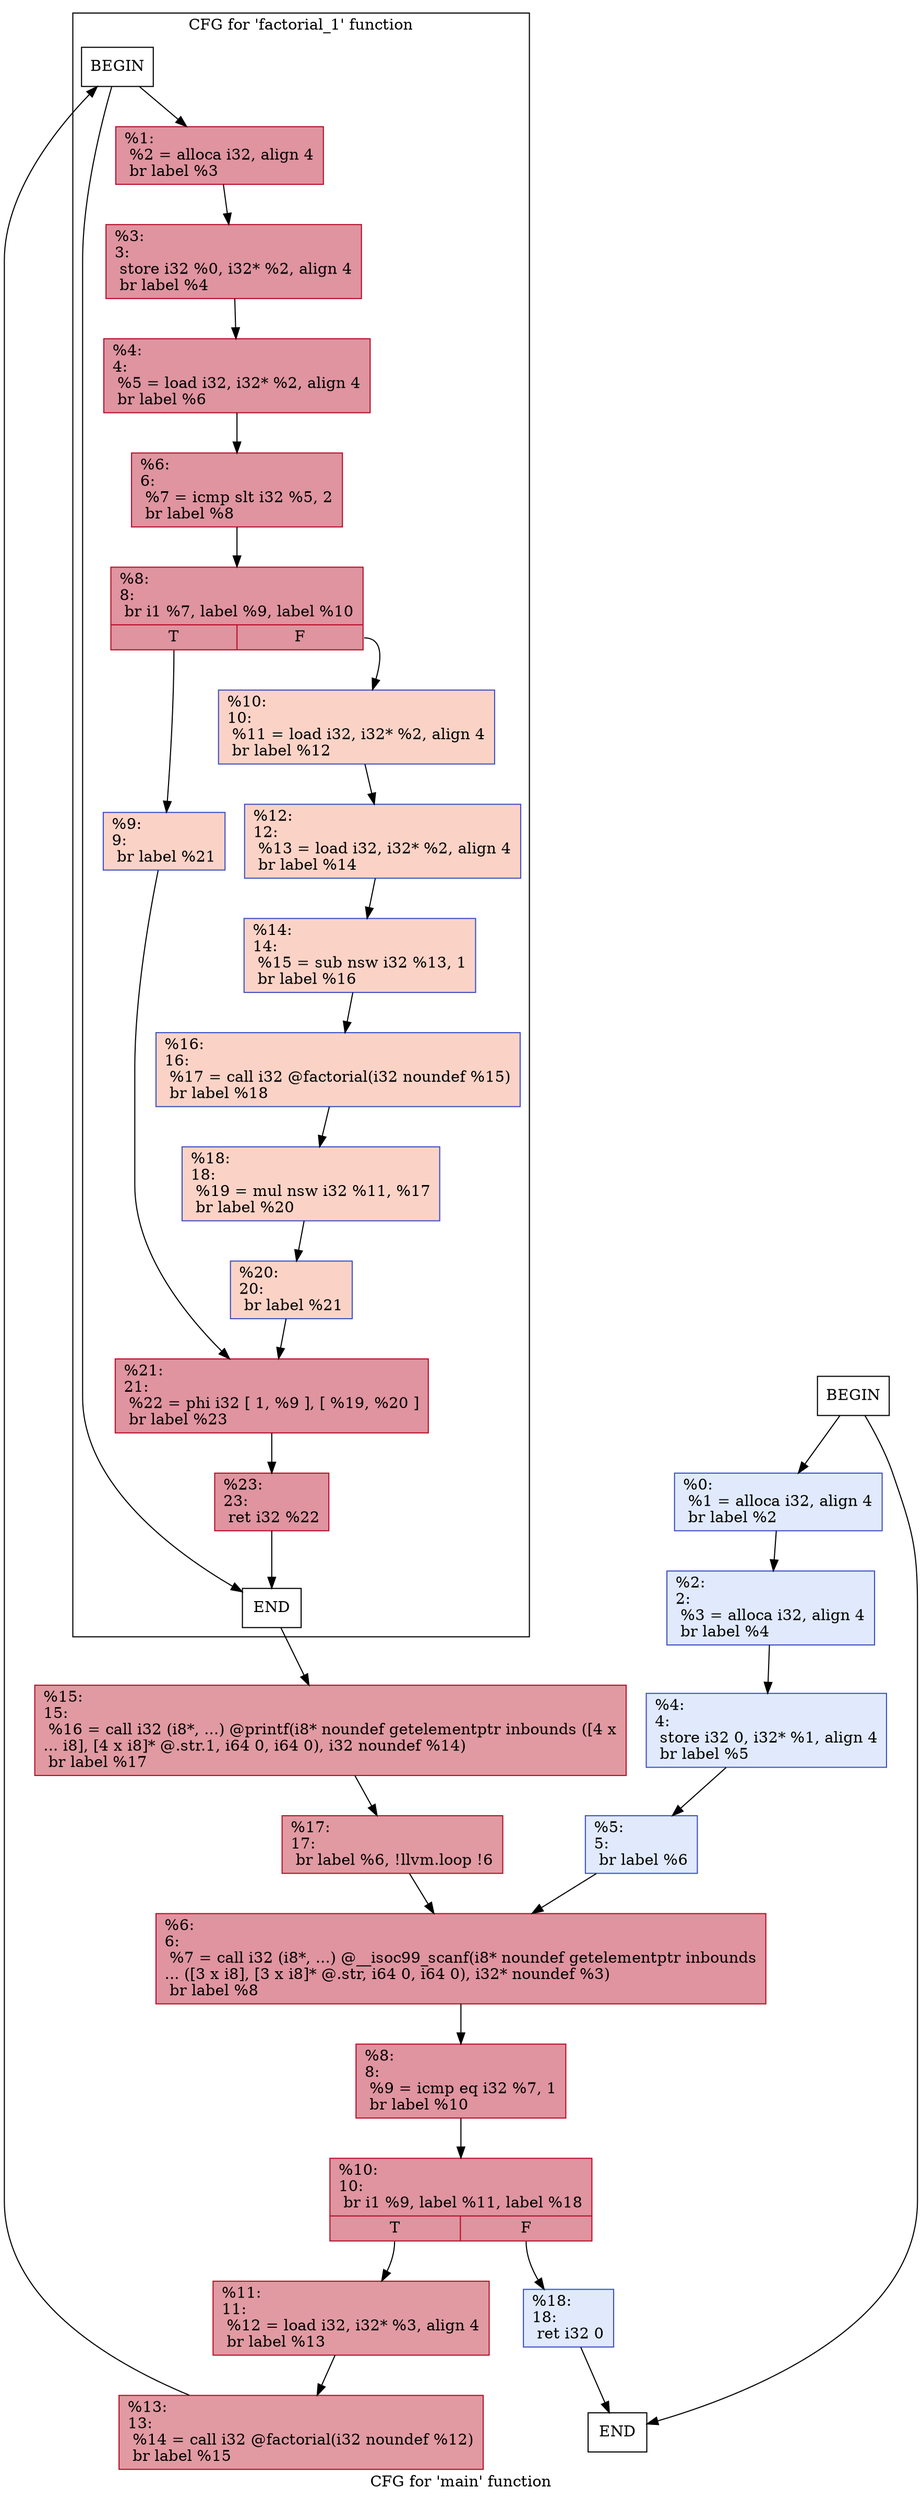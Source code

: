digraph "CFG for 'main' function" {
	label="CFG for 'main' function";

	Nodebeginmain [shape=record, label="BEGIN"];
	Nodebeginmain -> Node0x17b68c0
	Node0x17b68c0 [shape=record,color="#3d50c3ff", style=filled, fillcolor="#b9d0f970",label="{%0:\l  %1 = alloca i32, align 4\l  br label %2\l}"];
	Node0x17b68c0 -> Node0x17b7020;
	Node0x17b7020 [shape=record,color="#3d50c3ff", style=filled, fillcolor="#b9d0f970",label="{%2:\l2:                                                \l  %3 = alloca i32, align 4\l  br label %4\l}"];
	Node0x17b7020 -> Node0x17b7180;
	Node0x17b7180 [shape=record,color="#3d50c3ff", style=filled, fillcolor="#b9d0f970",label="{%4:\l4:                                                \l  store i32 0, i32* %1, align 4\l  br label %5\l}"];
	Node0x17b7180 -> Node0x17b7290;
	Node0x17b7290 [shape=record,color="#3d50c3ff", style=filled, fillcolor="#b9d0f970",label="{%5:\l5:                                                \l  br label %6\l}"];
	Node0x17b7290 -> Node0x17b7350;
	Node0x17b7350 [shape=record,color="#b70d28ff", style=filled, fillcolor="#b70d2870",label="{%6:\l6:                                                \l  %7 = call i32 (i8*, ...) @__isoc99_scanf(i8* noundef getelementptr inbounds\l... ([3 x i8], [3 x i8]* @.str, i64 0, i64 0), i32* noundef %3)\l  br label %8\l}"];
	Node0x17b7350 -> Node0x17b77f0;
	Node0x17b77f0 [shape=record,color="#b70d28ff", style=filled, fillcolor="#b70d2870",label="{%8:\l8:                                                \l  %9 = icmp eq i32 %7, 1\l  br label %10\l}"];
	Node0x17b77f0 -> Node0x17b7240;
	Node0x17b7240 [shape=record,color="#b70d28ff", style=filled, fillcolor="#b70d2870",label="{%10:\l10:                                               \l  br i1 %9, label %11, label %18\l|{<s0>T|<s1>F}}"];
	Node0x17b7240:s0 -> Node0x17b7960;
	Node0x17b7240:s1 -> Node0x17b79b0;
	Node0x17b7960 [shape=record,color="#b70d28ff", style=filled, fillcolor="#bb1b2c70",label="{%11:\l11:                                               \l  %12 = load i32, i32* %3, align 4\l  br label %13\l}"];
	Node0x17b7960 -> Node0x17b7b60;
	Node0x17b7b60 [shape=record,color="#b70d28ff", style=filled, fillcolor="#bb1b2c70",label="{%13:\l13:                                               \l  %14 = call i32 @factorial(i32 noundef %12)\l  br label %15\l}"];
	Node0x17b7b60 -> Nodebeginfactorial_1;
	Nodeendfactorial_1 -> Node0x17b7da0;
	Node0x17b7da0 [shape=record,color="#b70d28ff", style=filled, fillcolor="#bb1b2c70",label="{%15:\l15:                                               \l  %16 = call i32 (i8*, ...) @printf(i8* noundef getelementptr inbounds ([4 x\l... i8], [4 x i8]* @.str.1, i64 0, i64 0), i32 noundef %14)\l  br label %17\l}"];
	Node0x17b7da0 -> Node0x17b8120;
	Node0x17b8120 [shape=record,color="#b70d28ff", style=filled, fillcolor="#bb1b2c70",label="{%17:\l17:                                               \l  br label %6, !llvm.loop !6\l}"];
	Node0x17b8120 -> Node0x17b7350;
	Node0x17b79b0 [shape=record,color="#3d50c3ff", style=filled, fillcolor="#b9d0f970",label="{%18:\l18:                                               \l  ret i32 0\l}"];
	Node0x17b79b0 -> Nodeendmain;
	Nodeendmain [shape=record, label="END"];
	Nodebeginmain -> Nodeendmain;
	subgraph cluster_factorial_1 {
		label = "CFG for 'factorial_1' function";
		graph[style=filled, bgcolor=white];
		Nodebeginfactorial_1 [shape=record, label="BEGIN"];
	
		Nodebeginfactorial_1 -> Node0x17b9040_1;
		Node0x17b9040_1 [shape=record,color="#b70d28ff", style=filled, fillcolor="#b70d2870",label="{%1:\l  %2 = alloca i32, align 4\l  br label %3\l}"];
		Node0x17b9040_1 -> Node0x17b9100_1;
		Node0x17b9100_1 [shape=record,color="#b70d28ff", style=filled, fillcolor="#b70d2870",label="{%3:\l3:                                                \l  store i32 %0, i32* %2, align 4\l  br label %4\l}"];
		Node0x17b9100_1 -> Node0x17b91c0_1;
		Node0x17b91c0_1 [shape=record,color="#b70d28ff", style=filled, fillcolor="#b70d2870",label="{%4:\l4:                                                \l  %5 = load i32, i32* %2, align 4\l  br label %6\l}"];
		Node0x17b91c0_1 -> Node0x17b9340_1;
		Node0x17b9340_1 [shape=record,color="#b70d28ff", style=filled, fillcolor="#b70d2870",label="{%6:\l6:                                                \l  %7 = icmp slt i32 %5, 2\l  br label %8\l}"];
		Node0x17b9340_1 -> Node0x17b9490_1;
		Node0x17b9490_1 [shape=record,color="#b70d28ff", style=filled, fillcolor="#b70d2870",label="{%8:\l8:                                                \l  br i1 %7, label %9, label %10\l|{<s0>T|<s1>F}}"];
		Node0x17b9490_1:s0 -> Node0x17b9280_1;
		Node0x17b9490_1:s1 -> Node0x17b95e0_1;
		Node0x17b9280_1 [shape=record,color="#3d50c3ff", style=filled, fillcolor="#f59c7d70",label="{%9:\l9:                                                \l  br label %21\l}"];
		Node0x17b9280_1 -> Node0x17b9720_1;
		Node0x17b95e0_1 [shape=record,color="#3d50c3ff", style=filled, fillcolor="#f59c7d70",label="{%10:\l10:                                               \l  %11 = load i32, i32* %2, align 4\l  br label %12\l}"];
		Node0x17b95e0_1 -> Node0x17b9850_1;
		Node0x17b9850_1 [shape=record,color="#3d50c3ff", style=filled, fillcolor="#f59c7d70",label="{%12:\l12:                                               \l  %13 = load i32, i32* %2, align 4\l  br label %14\l}"];
		Node0x17b9850_1 -> Node0x17b9980_1;
		Node0x17b9980_1 [shape=record,color="#3d50c3ff", style=filled, fillcolor="#f59c7d70",label="{%14:\l14:                                               \l  %15 = sub nsw i32 %13, 1\l  br label %16\l}"];
		Node0x17b9980_1 -> Node0x17b9ad0_1;
		Node0x17b9ad0_1 [shape=record,color="#3d50c3ff", style=filled, fillcolor="#f59c7d70",label="{%16:\l16:                                               \l  %17 = call i32 @factorial(i32 noundef %15)\l  br label %18\l}"];
		Node0x17b9ad0_1 -> Node0x17b9c80_1;
		Node0x17b9c80_1 [shape=record,color="#3d50c3ff", style=filled, fillcolor="#f59c7d70",label="{%18:\l18:                                               \l  %19 = mul nsw i32 %11, %17\l  br label %20\l}"];
		Node0x17b9c80_1 -> Node0x17b9d40_1;
		Node0x17b9d40_1 [shape=record,color="#3d50c3ff", style=filled, fillcolor="#f59c7d70",label="{%20:\l20:                                               \l  br label %21\l}"];
		Node0x17b9d40_1 -> Node0x17b9720_1;
		Node0x17b9720_1 [shape=record,color="#b70d28ff", style=filled, fillcolor="#b70d2870",label="{%21:\l21:                                               \l  %22 = phi i32 [ 1, %9 ], [ %19, %20 ]\l  br label %23\l}"];
		Node0x17b9720_1 -> Node0x17b9ec0_1;
		Node0x17b9ec0_1 [shape=record,color="#b70d28ff", style=filled, fillcolor="#b70d2870",label="{%23:\l23:                                               \l  ret i32 %22\l}"];
		Node0x17b9ec0_1 -> Nodeendfactorial_1;
		Nodeendfactorial_1 [shape=record, label="END"];
		Nodebeginfactorial_1 -> Nodeendfactorial_1;
	}
}
